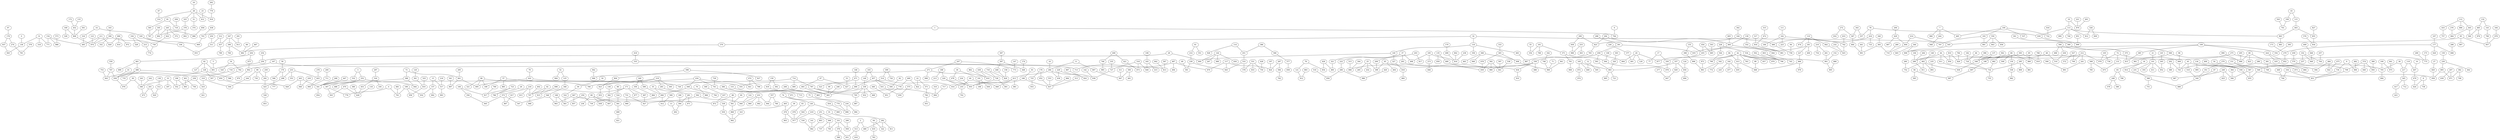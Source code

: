 graph g {0;1;2;3;4;5;6;7;8;9;10;11;12;13;14;15;16;17;18;19;20;21;22;23;24;25;26;27;28;29;30;31;32;33;34;35;36;37;38;39;40;41;42;43;44;45;46;47;48;49;50;51;52;53;54;55;56;57;58;59;60;61;62;63;64;65;66;67;68;69;70;71;72;73;74;75;76;77;78;79;80;81;82;83;84;85;86;87;88;89;90;91;92;93;94;95;96;97;98;99;100;101;102;103;104;105;106;107;108;109;110;111;112;113;114;115;116;117;118;119;120;121;122;123;124;125;126;127;128;129;130;131;132;133;134;135;136;137;138;139;140;141;142;143;144;145;146;147;148;149;150;151;152;153;154;155;156;157;158;159;160;161;162;163;164;165;166;167;168;169;170;171;172;173;174;175;176;177;178;179;180;181;182;183;184;185;186;187;188;189;190;191;192;193;194;195;196;197;198;199;200;201;202;203;204;205;206;207;208;209;210;211;212;213;214;215;216;217;218;219;220;221;222;223;224;225;226;227;228;229;230;231;232;233;234;235;236;237;238;239;240;241;242;243;244;245;246;247;248;249;250;251;252;253;254;255;256;257;258;259;260;261;262;263;264;265;266;267;268;269;270;271;272;273;274;275;276;277;278;279;280;281;282;283;284;285;286;287;288;289;290;291;292;293;294;295;296;297;298;299;300;301;302;303;304;305;306;307;308;309;310;311;312;313;314;315;316;317;318;319;320;321;322;323;324;325;326;327;328;329;330;331;332;333;334;335;336;337;338;339;340;341;342;343;344;345;346;347;348;349;350;351;352;353;354;355;356;357;358;359;360;361;362;363;364;365;366;367;368;369;370;371;372;373;374;375;376;377;378;379;380;381;382;383;384;385;386;387;388;389;390;391;392;393;394;395;396;397;398;399;400;401;402;403;404;405;406;407;408;409;410;411;412;413;414;415;416;417;418;419;420;421;422;423;424;425;426;427;428;429;430;431;432;433;434;435;436;437;438;439;440;441;442;443;444;445;446;447;448;449;450;451;452;453;454;455;456;457;458;459;460;461;462;463;464;465;466;467;468;469;470;471;472;473;474;475;476;477;478;479;480;481;482;483;484;485;486;487;488;489;490;491;492;493;494;495;496;497;498;499;500;501;502;503;504;505;506;507;508;509;510;511;512;513;514;515;516;517;518;519;520;521;522;523;524;525;526;527;528;529;530;531;532;533;534;535;536;537;538;539;540;541;542;543;544;545;546;547;548;549;550;551;552;553;554;555;556;557;558;559;560;561;562;563;564;565;566;567;568;569;570;571;572;573;574;575;576;577;578;579;580;581;582;583;584;585;586;587;588;589;590;591;592;593;594;595;596;597;598;599;600;601;602;603;604;605;606;607;608;609;610;611;612;613;614;615;616;617;618;619;620;621;622;623;624;625;626;627;628;629;630;631;632;633;634;635;636;637;638;639;640;641;642;643;644;645;646;647;648;649;650;651;652;653;654;655;656;657;658;659;660;661;662;663;664;665;666;667;668;669;670;671;672;673;674;675;676;677;678;679;680;681;682;683;684;685;686;687;688;689;690;691;692;693;694;695;696;697;698;699;700;701;702;703;704;705;706;707;708;709;710;711;712;713;714;715;716;717;718;719;720;721;722;723;724;725;726;727;728;729;730;731;732;733;734;735;736;737;738;739;740;741;742;743;744;745;746;747;748;749;750;751;752;753;754;755;756;757;758;759;760;761;762;763;764;765;766;767;768;769;770;771;772;773;774;775;776;777;778;779;780;781;782;783;784;785;786;787;788;789;790;791;792;793;794;795;796;797;798;799;800;801;802;803;804;805;806;807;808;809;810;811;812;813;814;815;816;817;818;819;820;821;822;823;824;825;826;827;828;829;830;831;832;833;834;835;836;837;838;839;840;841;842;843;844;845;846;847;848;849;850;851;852;853;854;855;856;857;858;859;860;861;862;863;864;865;866;867;868;869;870;871;872;873;874;875;876;877;878;879;880;881;882;883;884;885;886;887;888;889;890;891;892;893;894;895;896;897;898;899;900;901;902;903;904;905;906;907;908;909;910;911;912;913;914;915;916;917;918;919;920;921;922;923;924;925;926;927;928;929;930;931;932;933;934;935;936;937;938;939;940;941;942;943;944;945;946;947;948;949;950;951;952;953;954;955;956;957;958;959;960;961;962;963;964;965;966;967;968;969;970;971;972;973;974;975;976;977;978;979;980;981;982;983;984;985;986;987;988;989;990;991;992;993;994;995;996;997;998;999;0 -- 136;1 -- 703;1 -- 764;2 -- 480;2 -- 513;3 -- 252;3 -- 532;4 -- 776;4 -- 791;5 -- 601;6 -- 764;7 -- 444;7 -- 465;7 -- 966;8 -- 624;8 -- 738;9 -- 734;9 -- 906;10 -- 407;11 -- 284;11 -- 807;12 -- 505;12 -- 649;13 -- 492;14 -- 316;14 -- 329;15 -- 157;15 -- 517;16 -- 284;17 -- 77;17 -- 350;18 -- 83;18 -- 914;19 -- 113;19 -- 870;20 -- 129;20 -- 491;20 -- 664;20 -- 877;21 -- 101;22 -- 571;22 -- 822;23 -- 412;24 -- 28;25 -- 265;25 -- 399;25 -- 432;26 -- 786;27 -- 820;28 -- 51;28 -- 314;28 -- 325;28 -- 412;28 -- 918;29 -- 256;29 -- 600;30 -- 191;30 -- 478;31 -- 136;31 -- 318;31 -- 771;32 -- 116;32 -- 370;32 -- 545;33 -- 187;33 -- 346;33 -- 552;34 -- 520;34 -- 792;35 -- 281;35 -- 606;36 -- 217;36 -- 705;37 -- 222;37 -- 293;37 -- 321;37 -- 498;38 -- 346;38 -- 976;39 -- 476;40 -- 255;40 -- 849;41 -- 936;42 -- 350;42 -- 413;42 -- 657;42 -- 763;42 -- 796;42 -- 799;42 -- 901;43 -- 115;43 -- 338;44 -- 289;44 -- 611;44 -- 954;45 -- 519;45 -- 705;45 -- 743;46 -- 724;47 -- 427;47 -- 493;48 -- 186;48 -- 510;49 -- 591;50 -- 59;51 -- 374;52 -- 125;52 -- 904;53 -- 427;54 -- 556;55 -- 354;56 -- 179;57 -- 189;57 -- 780;57 -- 885;58 -- 585;58 -- 997;59 -- 522;60 -- 561;61 -- 214;61 -- 551;62 -- 127;62 -- 128;62 -- 601;63 -- 676;64 -- 322;64 -- 635;65 -- 399;65 -- 404;65 -- 980;66 -- 130;66 -- 509;66 -- 826;66 -- 880;67 -- 314;68 -- 236;68 -- 581;68 -- 607;68 -- 838;69 -- 882;70 -- 866;71 -- 960;72 -- 131;72 -- 669;72 -- 978;73 -- 388;73 -- 661;74 -- 126;74 -- 770;75 -- 234;76 -- 121;76 -- 654;78 -- 357;78 -- 416;78 -- 630;79 -- 422;80 -- 381;80 -- 823;80 -- 999;81 -- 565;81 -- 719;82 -- 500;83 -- 248;83 -- 798;84 -- 413;85 -- 880;86 -- 189;86 -- 521;86 -- 695;86 -- 726;87 -- 540;88 -- 561;88 -- 872;89 -- 848;90 -- 985;91 -- 282;92 -- 707;92 -- 915;93 -- 166;94 -- 758;95 -- 545;95 -- 907;95 -- 957;96 -- 669;97 -- 178;98 -- 524;99 -- 244;99 -- 292;99 -- 730;100 -- 193;100 -- 465;100 -- 537;100 -- 722;101 -- 231;101 -- 355;101 -- 411;101 -- 952;102 -- 237;102 -- 704;102 -- 949;103 -- 149;103 -- 457;104 -- 215;104 -- 529;105 -- 736;105 -- 978;106 -- 564;107 -- 177;108 -- 183;109 -- 385;109 -- 424;109 -- 554;109 -- 806;110 -- 181;110 -- 674;110 -- 842;111 -- 162;112 -- 433;112 -- 445;112 -- 896;113 -- 630;113 -- 740;113 -- 812;113 -- 863;113 -- 890;114 -- 451;114 -- 928;115 -- 403;116 -- 140;116 -- 358;116 -- 483;117 -- 643;117 -- 670;117 -- 824;118 -- 628;119 -- 217;119 -- 407;120 -- 361;121 -- 912;122 -- 840;123 -- 974;124 -- 650;125 -- 348;126 -- 869;126 -- 920;128 -- 507;128 -- 586;128 -- 943;130 -- 536;131 -- 675;132 -- 143;132 -- 485;133 -- 452;134 -- 556;134 -- 995;135 -- 489;135 -- 859;136 -- 945;137 -- 186;137 -- 548;138 -- 512;139 -- 332;139 -- 665;140 -- 327;140 -- 600;141 -- 962;142 -- 938;143 -- 790;144 -- 267;144 -- 600;144 -- 680;144 -- 830;145 -- 305;146 -- 471;147 -- 773;148 -- 462;149 -- 339;150 -- 392;150 -- 619;151 -- 587;151 -- 749;152 -- 901;153 -- 865;154 -- 495;154 -- 771;154 -- 988;155 -- 398;155 -- 455;156 -- 382;157 -- 892;157 -- 932;158 -- 828;159 -- 230;160 -- 356;160 -- 917;161 -- 354;161 -- 371;161 -- 788;162 -- 184;162 -- 223;162 -- 742;163 -- 308;164 -- 679;165 -- 649;165 -- 663;165 -- 672;166 -- 837;166 -- 955;167 -- 713;167 -- 716;168 -- 583;168 -- 963;169 -- 328;169 -- 808;170 -- 499;171 -- 382;171 -- 497;171 -- 677;171 -- 707;172 -- 452;173 -- 279;174 -- 448;175 -- 775;176 -- 652;176 -- 725;177 -- 279;177 -- 626;177 -- 688;178 -- 274;178 -- 937;179 -- 298;179 -- 596;180 -- 394;181 -- 227;181 -- 406;181 -- 455;182 -- 724;183 -- 415;183 -- 926;185 -- 273;185 -- 498;185 -- 816;186 -- 697;188 -- 213;188 -- 220;190 -- 705;190 -- 975;191 -- 198;191 -- 836;192 -- 225;192 -- 477;192 -- 835;193 -- 691;193 -- 797;194 -- 289;195 -- 692;195 -- 767;196 -- 552;196 -- 693;197 -- 824;199 -- 791;199 -- 932;199 -- 956;200 -- 711;201 -- 473;201 -- 620;202 -- 389;202 -- 743;203 -- 209;203 -- 817;204 -- 461;204 -- 875;205 -- 999;206 -- 429;207 -- 639;207 -- 871;208 -- 985;209 -- 399;210 -- 261;210 -- 754;211 -- 495;211 -- 829;211 -- 974;212 -- 241;212 -- 289;212 -- 700;212 -- 978;214 -- 239;215 -- 774;216 -- 373;216 -- 707;216 -- 815;217 -- 345;218 -- 517;219 -- 283;219 -- 595;219 -- 695;219 -- 923;220 -- 255;220 -- 955;221 -- 870;222 -- 266;224 -- 955;226 -- 377;227 -- 666;228 -- 534;228 -- 544;229 -- 439;229 -- 924;230 -- 442;230 -- 805;231 -- 366;232 -- 925;233 -- 298;233 -- 353;233 -- 825;234 -- 898;234 -- 984;235 -- 893;237 -- 549;238 -- 816;239 -- 591;239 -- 643;240 -- 359;240 -- 599;241 -- 891;242 -- 346;243 -- 346;244 -- 504;245 -- 372;245 -- 622;245 -- 692;245 -- 888;246 -- 985;247 -- 271;247 -- 773;248 -- 579;248 -- 580;249 -- 590;249 -- 625;249 -- 967;250 -- 583;250 -- 739;251 -- 331;251 -- 803;252 -- 307;252 -- 486;252 -- 644;253 -- 363;253 -- 989;254 -- 256;255 -- 702;256 -- 601;257 -- 704;258 -- 410;258 -- 552;259 -- 292;260 -- 752;261 -- 901;262 -- 779;263 -- 870;264 -- 289;266 -- 858;266 -- 986;268 -- 541;269 -- 775;270 -- 351;270 -- 549;271 -- 919;271 -- 996;271 -- 998;272 -- 367;272 -- 832;273 -- 846;274 -- 781;275 -- 548;275 -- 775;276 -- 964;277 -- 647;278 -- 825;279 -- 852;280 -- 710;281 -- 394;281 -- 671;282 -- 322;282 -- 480;282 -- 811;283 -- 866;284 -- 439;284 -- 613;284 -- 938;285 -- 732;285 -- 809;285 -- 881;286 -- 743;286 -- 873;287 -- 584;287 -- 824;288 -- 391;289 -- 911;290 -- 959;291 -- 913;292 -- 425;293 -- 634;294 -- 623;294 -- 665;295 -- 661;296 -- 688;297 -- 324;298 -- 425;299 -- 623;299 -- 939;300 -- 481;300 -- 947;301 -- 369;302 -- 326;303 -- 320;304 -- 668;305 -- 952;306 -- 375;306 -- 436;306 -- 496;307 -- 563;307 -- 776;308 -- 352;308 -- 759;308 -- 974;309 -- 514;309 -- 720;310 -- 894;311 -- 947;312 -- 437;312 -- 511;313 -- 837;315 -- 472;316 -- 495;317 -- 916;319 -- 410;319 -- 504;320 -- 663;321 -- 460;323 -- 992;324 -- 330;324 -- 453;325 -- 378;326 -- 466;326 -- 623;327 -- 618;329 -- 336;329 -- 909;331 -- 379;331 -- 793;331 -- 959;332 -- 844;333 -- 365;334 -- 744;334 -- 831;335 -- 727;336 -- 653;337 -- 629;337 -- 650;337 -- 663;338 -- 701;339 -- 468;339 -- 632;339 -- 795;339 -- 865;340 -- 383;341 -- 897;342 -- 748;343 -- 357;343 -- 367;344 -- 806;344 -- 845;345 -- 417;345 -- 712;346 -- 473;347 -- 390;347 -- 437;347 -- 913;348 -- 546;349 -- 637;350 -- 878;351 -- 540;356 -- 645;359 -- 884;360 -- 628;361 -- 610;362 -- 708;362 -- 871;364 -- 590;365 -- 608;365 -- 678;366 -- 751;366 -- 889;367 -- 464;368 -- 463;368 -- 608;368 -- 946;369 -- 568;370 -- 882;371 -- 564;371 -- 761;373 -- 547;373 -- 645;373 -- 867;375 -- 615;376 -- 781;377 -- 491;378 -- 692;378 -- 802;379 -- 588;379 -- 651;380 -- 950;381 -- 749;381 -- 864;382 -- 607;383 -- 710;383 -- 991;384 -- 715;384 -- 865;385 -- 615;386 -- 451;386 -- 566;387 -- 397;388 -- 541;388 -- 644;390 -- 706;390 -- 882;391 -- 458;391 -- 935;393 -- 548;393 -- 819;394 -- 492;395 -- 554;396 -- 548;397 -- 446;397 -- 448;398 -- 696;400 -- 556;401 -- 693;401 -- 756;402 -- 707;403 -- 855;403 -- 863;405 -- 476;405 -- 868;407 -- 479;408 -- 421;408 -- 746;409 -- 648;410 -- 621;413 -- 835;413 -- 848;414 -- 604;414 -- 797;416 -- 466;416 -- 733;417 -- 423;418 -- 535;419 -- 646;419 -- 977;420 -- 986;421 -- 673;422 -- 541;422 -- 555;424 -- 435;424 -- 852;425 -- 528;426 -- 460;426 -- 654;428 -- 750;429 -- 604;429 -- 667;430 -- 940;431 -- 660;431 -- 662;431 -- 840;431 -- 944;433 -- 757;434 -- 508;434 -- 741;434 -- 780;434 -- 921;435 -- 594;436 -- 510;437 -- 789;438 -- 728;438 -- 919;440 -- 951;441 -- 991;443 -- 541;443 -- 929;443 -- 940;444 -- 948;445 -- 560;445 -- 964;446 -- 828;447 -- 541;449 -- 744;450 -- 511;451 -- 533;452 -- 808;453 -- 628;454 -- 455;454 -- 685;455 -- 877;456 -- 719;457 -- 490;457 -- 500;457 -- 631;457 -- 778;458 -- 558;458 -- 593;458 -- 664;459 -- 570;461 -- 488;461 -- 699;462 -- 636;462 -- 752;462 -- 893;462 -- 911;464 -- 991;466 -- 758;467 -- 882;469 -- 778;469 -- 822;470 -- 563;470 -- 628;471 -- 490;471 -- 523;472 -- 916;474 -- 766;474 -- 921;475 -- 922;476 -- 903;476 -- 977;478 -- 955;479 -- 624;482 -- 906;483 -- 987;484 -- 594;484 -- 922;485 -- 560;485 -- 876;487 -- 494;487 -- 670;487 -- 713;488 -- 735;488 -- 850;488 -- 936;489 -- 839;490 -- 985;493 -- 985;497 -- 927;499 -- 816;501 -- 808;502 -- 796;503 -- 685;506 -- 891;508 -- 606;508 -- 794;511 -- 653;512 -- 620;513 -- 651;513 -- 818;514 -- 555;514 -- 614;515 -- 668;516 -- 858;517 -- 993;518 -- 673;518 -- 727;518 -- 926;519 -- 540;522 -- 583;524 -- 581;525 -- 610;526 -- 609;526 -- 812;527 -- 572;527 -- 700;528 -- 853;530 -- 962;531 -- 578;531 -- 750;531 -- 833;533 -- 578;533 -- 643;534 -- 879;535 -- 813;535 -- 902;536 -- 982;538 -- 841;539 -- 930;540 -- 889;541 -- 854;542 -- 772;542 -- 983;543 -- 701;544 -- 799;545 -- 806;546 -- 547;546 -- 963;548 -- 636;549 -- 655;549 -- 831;550 -- 656;550 -- 691;550 -- 843;553 -- 837;556 -- 655;557 -- 760;557 -- 944;558 -- 634;558 -- 668;558 -- 686;558 -- 980;559 -- 747;561 -- 868;562 -- 682;564 -- 878;565 -- 767;566 -- 577;567 -- 813;568 -- 961;568 -- 999;569 -- 675;569 -- 785;570 -- 709;571 -- 782;573 -- 988;574 -- 640;574 -- 709;574 -- 950;575 -- 659;576 -- 934;577 -- 658;581 -- 689;582 -- 839;582 -- 841;582 -- 980;584 -- 762;587 -- 590;587 -- 655;589 -- 612;592 -- 840;592 -- 927;593 -- 663;596 -- 777;597 -- 841;598 -- 804;598 -- 827;599 -- 606;602 -- 816;603 -- 745;603 -- 796;604 -- 710;605 -- 665;606 -- 612;606 -- 739;608 -- 960;610 -- 956;611 -- 732;613 -- 614;613 -- 849;613 -- 861;616 -- 722;617 -- 867;618 -- 860;619 -- 985;622 -- 759;623 -- 765;627 -- 855;629 -- 647;630 -- 899;631 -- 659;633 -- 742;634 -- 910;635 -- 783;637 -- 872;638 -- 703;641 -- 975;642 -- 813;646 -- 737;646 -- 793;648 -- 949;650 -- 694;652 -- 837;661 -- 695;661 -- 897;663 -- 721;663 -- 895;665 -- 935;665 -- 981;666 -- 848;666 -- 979;669 -- 743;672 -- 874;676 -- 977;678 -- 839;679 -- 957;681 -- 791;682 -- 732;683 -- 912;684 -- 837;687 -- 924;689 -- 821;690 -- 814;690 -- 829;690 -- 972;696 -- 983;697 -- 997;698 -- 915;703 -- 909;705 -- 994;707 -- 968;709 -- 831;711 -- 900;714 -- 726;714 -- 787;714 -- 800;716 -- 936;717 -- 894;718 -- 728;718 -- 828;723 -- 786;723 -- 917;724 -- 732;725 -- 933;727 -- 938;728 -- 801;728 -- 955;729 -- 741;731 -- 927;731 -- 969;732 -- 755;734 -- 831;741 -- 971;742 -- 925;746 -- 965;747 -- 936;747 -- 943;748 -- 960;753 -- 943;759 -- 774;761 -- 908;765 -- 987;768 -- 819;769 -- 917;770 -- 898;778 -- 951;779 -- 918;782 -- 931;784 -- 826;787 -- 795;787 -- 894;790 -- 957;792 -- 850;795 -- 887;803 -- 962;804 -- 923;805 -- 871;805 -- 958;807 -- 947;808 -- 974;810 -- 826;810 -- 954;820 -- 958;825 -- 900;834 -- 898;842 -- 925;847 -- 857;847 -- 872;847 -- 963;850 -- 929;851 -- 899;855 -- 934;856 -- 888;862 -- 919;863 -- 883;868 -- 992;873 -- 958;875 -- 902;886 -- 905;901 -- 905;902 -- 970;914 -- 967;916 -- 981;920 -- 977;923 -- 953;930 -- 992;936 -- 976;937 -- 945;939 -- 989;941 -- 960;942 -- 996;973 -- 983;990 -- 999;}